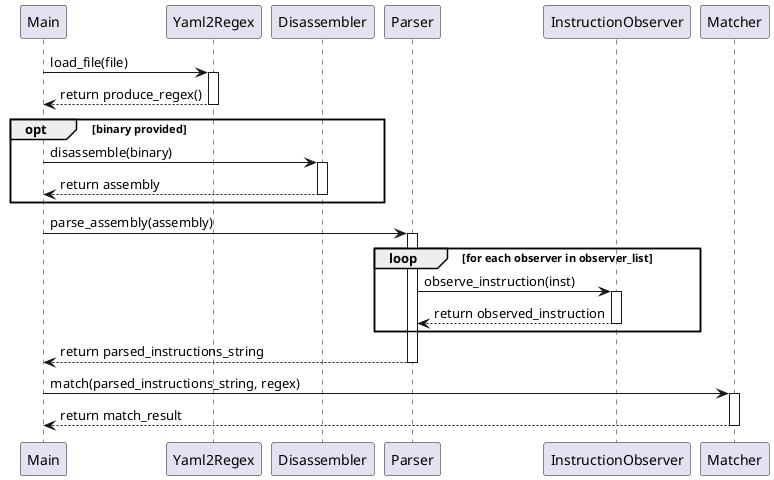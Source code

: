 @startuml sequence_diagram

participant "Main" as Main
participant "Yaml2Regex" as Yaml2Regex
participant "Disassembler" as Disassembler
participant "Parser" as Parser
participant "InstructionObserver" as InstructionObserver
participant "Matcher" as Matcher

Main -> Yaml2Regex: load_file(file)
activate Yaml2Regex


Yaml2Regex --> Main: return produce_regex()
deactivate Yaml2Regex

opt binary provided
    Main -> Disassembler: disassemble(binary)
    activate Disassembler
    Disassembler --> Main: return assembly
    deactivate Disassembler
end

Main -> Parser: parse_assembly(assembly)
activate Parser

loop for each observer in observer_list
    Parser -> InstructionObserver: observe_instruction(inst)
    activate InstructionObserver
    InstructionObserver --> Parser: return observed_instruction
    deactivate InstructionObserver
end
Parser --> Main: return parsed_instructions_string
deactivate Parser

Main -> Matcher: match(parsed_instructions_string, regex)
activate Matcher
Matcher --> Main: return match_result
deactivate Matcher


@enduml
